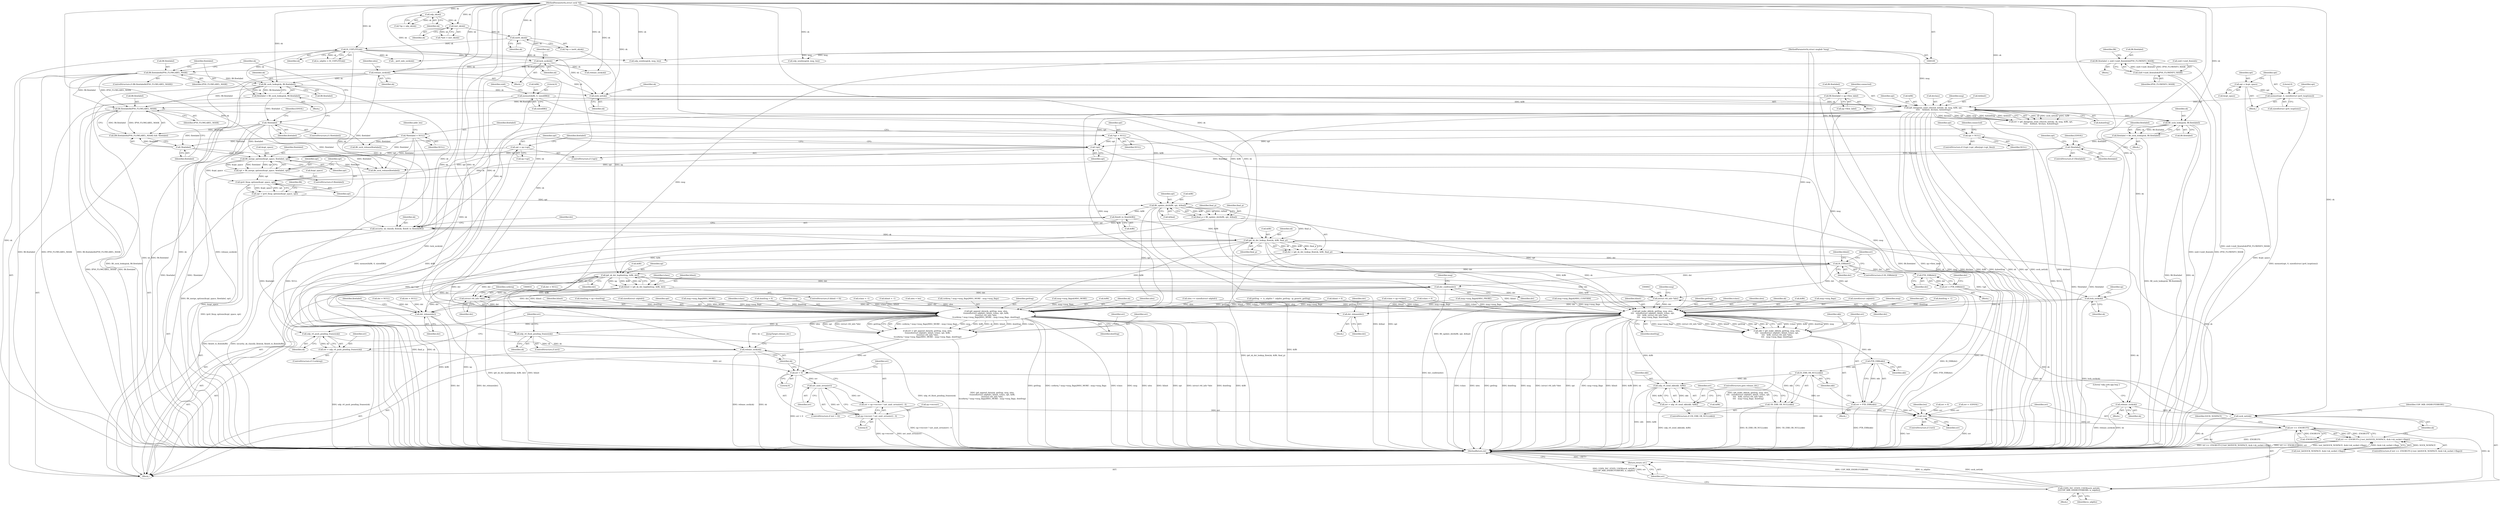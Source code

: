 digraph "0_linux_45f6fad84cc305103b28d73482b344d7f5b76f39_18@API" {
"1000725" [label="(Call,fl6_update_dst(&fl6, opt, &final))"];
"1000585" [label="(Call,ip6_datagram_send_ctl(sock_net(sk), sk, msg, &fl6, opt,\n\t\t\t\t\t    &hlimit, &tclass, &dontfrag))"];
"1000586" [label="(Call,sock_net(sk))"];
"1000188" [label="(Call,IS_UDPLITE(sk))"];
"1000128" [label="(Call,inet6_sk(sk))"];
"1000123" [label="(Call,inet_sk(sk))"];
"1000118" [label="(Call,udp_sk(sk))"];
"1000110" [label="(MethodParameterIn,struct sock *sk)"];
"1000445" [label="(Call,fl6_sock_lookup(sk, fl6.flowlabel))"];
"1000385" [label="(Call,release_sock(sk))"];
"1000360" [label="(Call,lock_sock(sk))"];
"1000437" [label="(Call,fl6.flowlabel&IPV6_FLOWLABEL_MASK)"];
"1000427" [label="(Call,fl6.flowlabel = sin6->sin6_flowinfo&IPV6_FLOWINFO_MASK)"];
"1000431" [label="(Call,sin6->sin6_flowinfo&IPV6_FLOWINFO_MASK)"];
"1000111" [label="(MethodParameterIn,struct msghdr *msg)"];
"1000391" [label="(Call,memset(&fl6, 0, sizeof(fl6)))"];
"1000571" [label="(Call,memset(opt, 0, sizeof(struct ipv6_txoptions)))"];
"1000567" [label="(Call,opt = &opt_space)"];
"1000663" [label="(Call,opt = ipv6_fixup_options(&opt_space, opt))"];
"1000665" [label="(Call,ipv6_fixup_options(&opt_space, opt))"];
"1000658" [label="(Call,fl6_merge_options(&opt_space, flowlabel, opt))"];
"1000626" [label="(Call,!flowlabel)"];
"1000618" [label="(Call,flowlabel = fl6_sock_lookup(sk, fl6.flowlabel))"];
"1000620" [label="(Call,fl6_sock_lookup(sk, fl6.flowlabel))"];
"1000610" [label="(Call,fl6.flowlabel&IPV6_FLOWLABEL_MASK)"];
"1000519" [label="(Call,fl6.flowlabel = np->flow_label)"];
"1000451" [label="(Call,!flowlabel)"];
"1000443" [label="(Call,flowlabel = fl6_sock_lookup(sk, fl6.flowlabel))"];
"1000615" [label="(Call,!flowlabel)"];
"1000138" [label="(Call,*flowlabel = NULL)"];
"1000649" [label="(Call,opt = np->opt)"];
"1000647" [label="(Call,!opt)"];
"1000640" [label="(Call,opt = NULL)"];
"1000134" [label="(Call,*opt = NULL)"];
"1000656" [label="(Call,opt = fl6_merge_options(&opt_space, flowlabel, opt))"];
"1000723" [label="(Call,final_p = fl6_update_dst(&fl6, opt, &final))"];
"1000778" [label="(Call,ip6_sk_dst_lookup_flow(sk, &fl6, final_p))"];
"1000776" [label="(Call,dst = ip6_sk_dst_lookup_flow(sk, &fl6, final_p))"];
"1000784" [label="(Call,IS_ERR(dst))"];
"1000789" [label="(Call,PTR_ERR(dst))"];
"1000787" [label="(Call,err = PTR_ERR(dst))"];
"1000991" [label="(Call,!err)"];
"1000997" [label="(Call,err == -ENOBUFS)"];
"1000996" [label="(Call,err == -ENOBUFS || test_bit(SOCK_NOSPACE, &sk->sk_socket->flags))"];
"1001015" [label="(Return,return err;)"];
"1000801" [label="(Call,ip6_sk_dst_hoplimit(np, &fl6, dst))"];
"1000799" [label="(Call,hlimit = ip6_sk_dst_hoplimit(np, &fl6, dst))"];
"1000830" [label="(Call,ip6_make_skb(sk, getfrag, msg, ulen,\n\t\t\t\t   sizeof(struct udphdr), hlimit, tclass, opt,\n\t\t\t\t   &fl6, (struct rt6_info *)dst,\n\t\t\t\t   msg->msg_flags, dontfrag))"];
"1000828" [label="(Call,skb = ip6_make_skb(sk, getfrag, msg, ulen,\n\t\t\t\t   sizeof(struct udphdr), hlimit, tclass, opt,\n\t\t\t\t   &fl6, (struct rt6_info *)dst,\n\t\t\t\t   msg->msg_flags, dontfrag))"];
"1000851" [label="(Call,PTR_ERR(skb))"];
"1000849" [label="(Call,err = PTR_ERR(skb))"];
"1000855" [label="(Call,IS_ERR_OR_NULL(skb))"];
"1000854" [label="(Call,!IS_ERR_OR_NULL(skb))"];
"1000859" [label="(Call,udp_v6_send_skb(skb, &fl6))"];
"1000857" [label="(Call,err = udp_v6_send_skb(skb, &fl6))"];
"1001011" [label="(Call,sock_net(sk))"];
"1001010" [label="(Call,UDP6_INC_STATS_USER(sock_net(sk),\n\t\t\t\tUDP_MIB_SNDBUFERRORS, is_udplite))"];
"1000903" [label="(Call,ip6_append_data(sk, getfrag, msg, ulen,\n\t\tsizeof(struct udphdr), hlimit, tclass, opt, &fl6,\n\t\t(struct rt6_info *)dst,\n\t\tcorkreq ? msg->msg_flags|MSG_MORE : msg->msg_flags, dontfrag))"];
"1000901" [label="(Call,err = ip6_append_data(sk, getfrag, msg, ulen,\n\t\tsizeof(struct udphdr), hlimit, tclass, opt, &fl6,\n\t\t(struct rt6_info *)dst,\n\t\tcorkreq ? msg->msg_flags|MSG_MORE : msg->msg_flags, dontfrag))"];
"1000955" [label="(Call,err > 0)"];
"1000964" [label="(Call,net_xmit_errno(err))"];
"1000958" [label="(Call,err = np->recverr ? net_xmit_errno(err) : 0)"];
"1000960" [label="(Call,np->recverr ? net_xmit_errno(err) : 0)"];
"1000931" [label="(Call,udp_v6_flush_pending_frames(sk))"];
"1000967" [label="(Call,release_sock(sk))"];
"1000939" [label="(Call,udp_v6_push_pending_frames(sk))"];
"1000937" [label="(Call,err = udp_v6_push_pending_frames(sk))"];
"1000842" [label="(Call,(struct rt6_info *)dst)"];
"1000980" [label="(Call,dst_release(dst))"];
"1000986" [label="(Call,dst_release(dst))"];
"1000915" [label="(Call,(struct rt6_info *)dst)"];
"1001018" [label="(Call,dst_confirm(dst))"];
"1000864" [label="(Call,lock_sock(sk))"];
"1000872" [label="(Call,release_sock(sk))"];
"1000773" [label="(Call,flowi6_to_flowi(&fl6))"];
"1000771" [label="(Call,security_sk_classify_flow(sk, flowi6_to_flowi(&fl6)))"];
"1000779" [label="(Identifier,sk)"];
"1000871" [label="(Block,)"];
"1000848" [label="(Identifier,dontfrag)"];
"1000568" [label="(Identifier,opt)"];
"1000175" [label="(Call,msg->msg_flags&MSG_MORE)"];
"1000126" [label="(Call,*np = inet6_sk(sk))"];
"1000780" [label="(Call,&fl6)"];
"1000992" [label="(Identifier,err)"];
"1000387" [label="(Call,ulen += sizeof(struct udphdr))"];
"1000649" [label="(Call,opt = np->opt)"];
"1000913" [label="(Call,&fl6)"];
"1000849" [label="(Call,err = PTR_ERR(skb))"];
"1000966" [label="(Literal,0)"];
"1000904" [label="(Identifier,sk)"];
"1001034" [label="(MethodReturn,int)"];
"1000641" [label="(Identifier,opt)"];
"1000732" [label="(Identifier,final_p)"];
"1000595" [label="(Call,&tclass)"];
"1000728" [label="(Identifier,opt)"];
"1000361" [label="(Identifier,sk)"];
"1000123" [label="(Call,inet_sk(sk))"];
"1000381" [label="(Call,dst = NULL)"];
"1001015" [label="(Return,return err;)"];
"1000782" [label="(Identifier,final_p)"];
"1000989" [label="(Identifier,flowlabel)"];
"1000801" [label="(Call,ip6_sk_dst_hoplimit(np, &fl6, dst))"];
"1001012" [label="(Identifier,sk)"];
"1000436" [label="(ControlStructure,if (fl6.flowlabel&IPV6_FLOWLABEL_MASK))"];
"1000907" [label="(Identifier,ulen)"];
"1000857" [label="(Call,err = udp_v6_send_skb(skb, &fl6))"];
"1000620" [label="(Call,fl6_sock_lookup(sk, fl6.flowlabel))"];
"1000828" [label="(Call,skb = ip6_make_skb(sk, getfrag, msg, ulen,\n\t\t\t\t   sizeof(struct udphdr), hlimit, tclass, opt,\n\t\t\t\t   &fl6, (struct rt6_info *)dst,\n\t\t\t\t   msg->msg_flags, dontfrag))"];
"1000386" [label="(Identifier,sk)"];
"1000873" [label="(Identifier,sk)"];
"1000851" [label="(Call,PTR_ERR(skb))"];
"1000110" [label="(MethodParameterIn,struct sock *sk)"];
"1000111" [label="(MethodParameterIn,struct msghdr *msg)"];
"1000651" [label="(Call,np->opt)"];
"1000832" [label="(Identifier,getfrag)"];
"1000858" [label="(Identifier,err)"];
"1000968" [label="(Identifier,sk)"];
"1000444" [label="(Identifier,flowlabel)"];
"1000910" [label="(Identifier,hlimit)"];
"1000861" [label="(Call,&fl6)"];
"1000443" [label="(Call,flowlabel = fl6_sock_lookup(sk, fl6.flowlabel))"];
"1000939" [label="(Call,udp_v6_push_pending_frames(sk))"];
"1000583" [label="(Call,err = ip6_datagram_send_ctl(sock_net(sk), sk, msg, &fl6, opt,\n\t\t\t\t\t    &hlimit, &tclass, &dontfrag))"];
"1000186" [label="(Call,is_udplite = IS_UDPLITE(sk))"];
"1000987" [label="(Identifier,dst)"];
"1000359" [label="(Block,)"];
"1000139" [label="(Identifier,flowlabel)"];
"1000838" [label="(Identifier,tclass)"];
"1000855" [label="(Call,IS_ERR_OR_NULL(skb))"];
"1000981" [label="(Identifier,dst)"];
"1000145" [label="(Identifier,addr_len)"];
"1000774" [label="(Call,&fl6)"];
"1000726" [label="(Call,&fl6)"];
"1000955" [label="(Call,err > 0)"];
"1000655" [label="(Identifier,flowlabel)"];
"1000128" [label="(Call,inet6_sk(sk))"];
"1000391" [label="(Call,memset(&fl6, 0, sizeof(fl6)))"];
"1000566" [label="(Block,)"];
"1000625" [label="(ControlStructure,if (!flowlabel))"];
"1000124" [label="(Identifier,sk)"];
"1000996" [label="(Call,err == -ENOBUFS || test_bit(SOCK_NOSPACE, &sk->sk_socket->flags))"];
"1000778" [label="(Call,ip6_sk_dst_lookup_flow(sk, &fl6, final_p))"];
"1000834" [label="(Identifier,ulen)"];
"1000891" [label="(Call,dontfrag = np->dontfrag)"];
"1000360" [label="(Call,lock_sock(sk))"];
"1000902" [label="(Identifier,err)"];
"1000442" [label="(Block,)"];
"1001009" [label="(Block,)"];
"1000392" [label="(Call,&fl6)"];
"1000723" [label="(Call,final_p = fl6_update_dst(&fl6, opt, &final))"];
"1000908" [label="(Call,sizeof(struct udphdr))"];
"1000571" [label="(Call,memset(opt, 0, sizeof(struct ipv6_txoptions)))"];
"1001001" [label="(Call,test_bit(SOCK_NOSPACE, &sk->sk_socket->flags))"];
"1000956" [label="(Identifier,err)"];
"1000388" [label="(Identifier,ulen)"];
"1000785" [label="(Identifier,dst)"];
"1000995" [label="(ControlStructure,if (err == -ENOBUFS || test_bit(SOCK_NOSPACE, &sk->sk_socket->flags)))"];
"1000912" [label="(Identifier,opt)"];
"1000959" [label="(Identifier,err)"];
"1001025" [label="(Identifier,msg)"];
"1000427" [label="(Call,fl6.flowlabel = sin6->sin6_flowinfo&IPV6_FLOWINFO_MASK)"];
"1000614" [label="(Identifier,IPV6_FLOWLABEL_MASK)"];
"1000666" [label="(Call,&opt_space)"];
"1000965" [label="(Identifier,err)"];
"1000657" [label="(Identifier,opt)"];
"1000616" [label="(Identifier,flowlabel)"];
"1000937" [label="(Call,err = udp_v6_push_pending_frames(sk))"];
"1000585" [label="(Call,ip6_datagram_send_ctl(sock_net(sk), sk, msg, &fl6, opt,\n\t\t\t\t\t    &hlimit, &tclass, &dontfrag))"];
"1000771" [label="(Call,security_sk_classify_flow(sk, flowi6_to_flowi(&fl6)))"];
"1000980" [label="(Call,dst_release(dst))"];
"1000118" [label="(Call,udp_sk(sk))"];
"1000901" [label="(Call,err = ip6_append_data(sk, getfrag, msg, ulen,\n\t\tsizeof(struct udphdr), hlimit, tclass, opt, &fl6,\n\t\t(struct rt6_info *)dst,\n\t\tcorkreq ? msg->msg_flags|MSG_MORE : msg->msg_flags, dontfrag))"];
"1000664" [label="(Identifier,opt)"];
"1000932" [label="(Identifier,sk)"];
"1000452" [label="(Identifier,flowlabel)"];
"1000983" [label="(Identifier,dst)"];
"1000920" [label="(Call,msg->msg_flags|MSG_MORE)"];
"1000988" [label="(Call,fl6_sock_release(flowlabel))"];
"1000519" [label="(Call,fl6.flowlabel = np->flow_label)"];
"1000597" [label="(Call,&dontfrag)"];
"1000446" [label="(Identifier,sk)"];
"1000140" [label="(Identifier,NULL)"];
"1000520" [label="(Call,fl6.flowlabel)"];
"1000783" [label="(ControlStructure,if (IS_ERR(dst)))"];
"1000903" [label="(Call,ip6_append_data(sk, getfrag, msg, ulen,\n\t\tsizeof(struct udphdr), hlimit, tclass, opt, &fl6,\n\t\t(struct rt6_info *)dst,\n\t\tcorkreq ? msg->msg_flags|MSG_MORE : msg->msg_flags, dontfrag))"];
"1000650" [label="(Identifier,opt)"];
"1000116" [label="(Call,*up = udp_sk(sk))"];
"1000958" [label="(Call,err = np->recverr ? net_xmit_errno(err) : 0)"];
"1000646" [label="(ControlStructure,if (!opt))"];
"1000729" [label="(Call,&final)"];
"1001002" [label="(Identifier,SOCK_NOSPACE)"];
"1000665" [label="(Call,ipv6_fixup_options(&opt_space, opt))"];
"1000587" [label="(Identifier,sk)"];
"1000853" [label="(ControlStructure,if (!IS_ERR_OR_NULL(skb)))"];
"1000784" [label="(Call,IS_ERR(dst))"];
"1000860" [label="(Identifier,skb)"];
"1000844" [label="(Identifier,dst)"];
"1000455" [label="(Identifier,EINVAL)"];
"1000588" [label="(Identifier,sk)"];
"1000460" [label="(Identifier,sk)"];
"1000831" [label="(Identifier,sk)"];
"1000919" [label="(Identifier,corkreq)"];
"1000451" [label="(Call,!flowlabel)"];
"1000622" [label="(Call,fl6.flowlabel)"];
"1000773" [label="(Call,flowi6_to_flowi(&fl6))"];
"1000654" [label="(ControlStructure,if (flowlabel))"];
"1000573" [label="(Literal,0)"];
"1000777" [label="(Identifier,dst)"];
"1000796" [label="(Call,hlimit < 0)"];
"1000589" [label="(Identifier,msg)"];
"1000875" [label="(Literal,\"udp cork app bug 2\n\")"];
"1000808" [label="(Identifier,tclass)"];
"1001016" [label="(Identifier,err)"];
"1000854" [label="(Call,!IS_ERR_OR_NULL(skb))"];
"1000445" [label="(Call,fl6_sock_lookup(sk, fl6.flowlabel))"];
"1000829" [label="(Identifier,skb)"];
"1000394" [label="(Literal,0)"];
"1000791" [label="(Call,dst = NULL)"];
"1000840" [label="(Call,&fl6)"];
"1000617" [label="(Block,)"];
"1000990" [label="(ControlStructure,if (!err))"];
"1000805" [label="(Identifier,dst)"];
"1000658" [label="(Call,fl6_merge_options(&opt_space, flowlabel, opt))"];
"1000846" [label="(Identifier,msg)"];
"1000431" [label="(Call,sin6->sin6_flowinfo&IPV6_FLOWINFO_MASK)"];
"1000604" [label="(Call,fl6_sock_release(flowlabel))"];
"1000435" [label="(Identifier,IPV6_FLOWINFO_MASK)"];
"1000630" [label="(Identifier,EINVAL)"];
"1000790" [label="(Identifier,dst)"];
"1000803" [label="(Call,&fl6)"];
"1000911" [label="(Identifier,tclass)"];
"1000967" [label="(Call,release_sock(sk))"];
"1000610" [label="(Call,fl6.flowlabel&IPV6_FLOWLABEL_MASK)"];
"1000999" [label="(Call,-ENOBUFS)"];
"1000991" [label="(Call,!err)"];
"1000810" [label="(Call,tclass = np->tclass)"];
"1000426" [label="(Block,)"];
"1000668" [label="(Identifier,opt)"];
"1000593" [label="(Call,&hlimit)"];
"1000938" [label="(Identifier,err)"];
"1000441" [label="(Identifier,IPV6_FLOWLABEL_MASK)"];
"1000574" [label="(Call,sizeof(struct ipv6_txoptions))"];
"1000931" [label="(Call,udp_v6_flush_pending_frames(sk))"];
"1000830" [label="(Call,ip6_make_skb(sk, getfrag, msg, ulen,\n\t\t\t\t   sizeof(struct udphdr), hlimit, tclass, opt,\n\t\t\t\t   &fl6, (struct rt6_info *)dst,\n\t\t\t\t   msg->msg_flags, dontfrag))"];
"1000640" [label="(Call,opt = NULL)"];
"1000869" [label="(Identifier,up)"];
"1000994" [label="(Identifier,len)"];
"1000795" [label="(ControlStructure,if (hlimit < 0))"];
"1001010" [label="(Call,UDP6_INC_STATS_USER(sock_net(sk),\n\t\t\t\tUDP_MIB_SNDBUFERRORS, is_udplite))"];
"1000915" [label="(Call,(struct rt6_info *)dst)"];
"1000609" [label="(Call,(fl6.flowlabel&IPV6_FLOWLABEL_MASK) && !flowlabel)"];
"1000802" [label="(Identifier,np)"];
"1000318" [label="(Call,__ipv6_only_sock(sk))"];
"1000138" [label="(Call,*flowlabel = NULL)"];
"1000845" [label="(Call,msg->msg_flags)"];
"1000619" [label="(Identifier,flowlabel)"];
"1000888" [label="(Call,dontfrag < 0)"];
"1000906" [label="(Identifier,msg)"];
"1000799" [label="(Call,hlimit = ip6_sk_dst_hoplimit(np, &fl6, dst))"];
"1000428" [label="(Call,fl6.flowlabel)"];
"1000725" [label="(Call,fl6_update_dst(&fl6, opt, &final))"];
"1000997" [label="(Call,err == -ENOBUFS)"];
"1000788" [label="(Identifier,err)"];
"1000135" [label="(Identifier,opt)"];
"1000800" [label="(Identifier,hlimit)"];
"1000964" [label="(Call,net_xmit_errno(err))"];
"1000842" [label="(Call,(struct rt6_info *)dst)"];
"1000929" [label="(ControlStructure,if (err))"];
"1000572" [label="(Identifier,opt)"];
"1000930" [label="(Identifier,err)"];
"1000659" [label="(Call,&opt_space)"];
"1000631" [label="(ControlStructure,if (!(opt->opt_nflen|opt->opt_flen)))"];
"1000611" [label="(Call,fl6.flowlabel)"];
"1000523" [label="(Call,np->flow_label)"];
"1000450" [label="(ControlStructure,if (!flowlabel))"];
"1000159" [label="(Call,tclass = -1)"];
"1000850" [label="(Identifier,err)"];
"1000792" [label="(Identifier,dst)"];
"1001023" [label="(Call,msg->msg_flags&MSG_PROBE)"];
"1000376" [label="(Call,release_sock(sk))"];
"1000627" [label="(Identifier,flowlabel)"];
"1000644" [label="(Identifier,connected)"];
"1000859" [label="(Call,udp_v6_send_skb(skb, &fl6))"];
"1000928" [label="(Identifier,dontfrag)"];
"1000969" [label="(JumpTarget,release_dst:)"];
"1000816" [label="(Call,msg->msg_flags&MSG_CONFIRM)"];
"1000439" [label="(Identifier,fl6)"];
"1000787" [label="(Call,err = PTR_ERR(dst))"];
"1000586" [label="(Call,sock_net(sk))"];
"1000154" [label="(Call,hlimit = -1)"];
"1000349" [label="(Call,getfrag  =  is_udplite ?  udplite_getfrag : ip_generic_getfrag)"];
"1000592" [label="(Identifier,opt)"];
"1000789" [label="(Call,PTR_ERR(dst))"];
"1000864" [label="(Call,lock_sock(sk))"];
"1000113" [label="(Block,)"];
"1000661" [label="(Identifier,flowlabel)"];
"1000662" [label="(Identifier,opt)"];
"1000642" [label="(Identifier,NULL)"];
"1000835" [label="(Call,sizeof(struct udphdr))"];
"1000776" [label="(Call,dst = ip6_sk_dst_lookup_flow(sk, &fl6, final_p))"];
"1000954" [label="(ControlStructure,if (err > 0))"];
"1000833" [label="(Identifier,msg)"];
"1000324" [label="(Call,udp_sendmsg(sk, msg, len))"];
"1000527" [label="(Identifier,connected)"];
"1001018" [label="(Call,dst_confirm(dst))"];
"1000398" [label="(Identifier,sin6)"];
"1000998" [label="(Identifier,err)"];
"1000865" [label="(Identifier,sk)"];
"1001030" [label="(Call,err = 0)"];
"1000786" [label="(Block,)"];
"1000621" [label="(Identifier,sk)"];
"1000569" [label="(Call,&opt_space)"];
"1000797" [label="(Identifier,hlimit)"];
"1000150" [label="(Call,ulen = len)"];
"1000578" [label="(Identifier,opt)"];
"1000663" [label="(Call,opt = ipv6_fixup_options(&opt_space, opt))"];
"1000437" [label="(Call,fl6.flowlabel&IPV6_FLOWLABEL_MASK)"];
"1000590" [label="(Call,&fl6)"];
"1000807" [label="(Call,tclass < 0)"];
"1000447" [label="(Call,fl6.flowlabel)"];
"1000934" [label="(ControlStructure,if (!corkreq))"];
"1000839" [label="(Identifier,opt)"];
"1000917" [label="(Identifier,dst)"];
"1001019" [label="(Identifier,dst)"];
"1000615" [label="(Call,!flowlabel)"];
"1001014" [label="(Identifier,is_udplite)"];
"1000656" [label="(Call,opt = fl6_merge_options(&opt_space, flowlabel, opt))"];
"1000188" [label="(Call,IS_UDPLITE(sk))"];
"1000957" [label="(Literal,0)"];
"1000567" [label="(Call,opt = &opt_space)"];
"1000438" [label="(Call,fl6.flowlabel)"];
"1000134" [label="(Call,*opt = NULL)"];
"1000635" [label="(Identifier,opt)"];
"1000432" [label="(Call,sin6->sin6_flowinfo)"];
"1000496" [label="(Block,)"];
"1000121" [label="(Call,*inet = inet_sk(sk))"];
"1000189" [label="(Identifier,sk)"];
"1000986" [label="(Call,dst_release(dst))"];
"1000852" [label="(Identifier,skb)"];
"1000979" [label="(Block,)"];
"1000982" [label="(Call,dst = NULL)"];
"1000647" [label="(Call,!opt)"];
"1000385" [label="(Call,release_sock(sk))"];
"1000335" [label="(Call,udp_sendmsg(sk, msg, len))"];
"1001011" [label="(Call,sock_net(sk))"];
"1000960" [label="(Call,np->recverr ? net_xmit_errno(err) : 0)"];
"1000872" [label="(Call,release_sock(sk))"];
"1000136" [label="(Identifier,NULL)"];
"1000918" [label="(Call,corkreq ? msg->msg_flags|MSG_MORE : msg->msg_flags)"];
"1000164" [label="(Call,dontfrag = -1)"];
"1000961" [label="(Call,np->recverr)"];
"1000129" [label="(Identifier,sk)"];
"1000648" [label="(Identifier,opt)"];
"1000837" [label="(Identifier,hlimit)"];
"1000826" [label="(Block,)"];
"1000119" [label="(Identifier,sk)"];
"1000671" [label="(Identifier,fl6)"];
"1000856" [label="(Identifier,skb)"];
"1000618" [label="(Call,flowlabel = fl6_sock_lookup(sk, fl6.flowlabel))"];
"1000940" [label="(Identifier,sk)"];
"1000772" [label="(Identifier,sk)"];
"1000626" [label="(Call,!flowlabel)"];
"1000876" [label="(Call,err = -EINVAL)"];
"1000724" [label="(Identifier,final_p)"];
"1000863" [label="(ControlStructure,goto release_dst;)"];
"1000365" [label="(Identifier,up)"];
"1001013" [label="(Identifier,UDP_MIB_SNDBUFERRORS)"];
"1000395" [label="(Call,sizeof(fl6))"];
"1000905" [label="(Identifier,getfrag)"];
"1000725" -> "1000723"  [label="AST: "];
"1000725" -> "1000729"  [label="CFG: "];
"1000726" -> "1000725"  [label="AST: "];
"1000728" -> "1000725"  [label="AST: "];
"1000729" -> "1000725"  [label="AST: "];
"1000723" -> "1000725"  [label="CFG: "];
"1000725" -> "1001034"  [label="DDG: &final"];
"1000725" -> "1001034"  [label="DDG: opt"];
"1000725" -> "1000723"  [label="DDG: &fl6"];
"1000725" -> "1000723"  [label="DDG: opt"];
"1000725" -> "1000723"  [label="DDG: &final"];
"1000585" -> "1000725"  [label="DDG: &fl6"];
"1000391" -> "1000725"  [label="DDG: &fl6"];
"1000663" -> "1000725"  [label="DDG: opt"];
"1000725" -> "1000773"  [label="DDG: &fl6"];
"1000725" -> "1000830"  [label="DDG: opt"];
"1000725" -> "1000903"  [label="DDG: opt"];
"1000585" -> "1000583"  [label="AST: "];
"1000585" -> "1000597"  [label="CFG: "];
"1000586" -> "1000585"  [label="AST: "];
"1000588" -> "1000585"  [label="AST: "];
"1000589" -> "1000585"  [label="AST: "];
"1000590" -> "1000585"  [label="AST: "];
"1000592" -> "1000585"  [label="AST: "];
"1000593" -> "1000585"  [label="AST: "];
"1000595" -> "1000585"  [label="AST: "];
"1000597" -> "1000585"  [label="AST: "];
"1000583" -> "1000585"  [label="CFG: "];
"1000585" -> "1001034"  [label="DDG: msg"];
"1000585" -> "1001034"  [label="DDG: &tclass"];
"1000585" -> "1001034"  [label="DDG: &fl6"];
"1000585" -> "1001034"  [label="DDG: &dontfrag"];
"1000585" -> "1001034"  [label="DDG: sk"];
"1000585" -> "1001034"  [label="DDG: opt"];
"1000585" -> "1001034"  [label="DDG: sock_net(sk)"];
"1000585" -> "1001034"  [label="DDG: &hlimit"];
"1000585" -> "1000583"  [label="DDG: sk"];
"1000585" -> "1000583"  [label="DDG: sock_net(sk)"];
"1000585" -> "1000583"  [label="DDG: &fl6"];
"1000585" -> "1000583"  [label="DDG: &tclass"];
"1000585" -> "1000583"  [label="DDG: opt"];
"1000585" -> "1000583"  [label="DDG: msg"];
"1000585" -> "1000583"  [label="DDG: &dontfrag"];
"1000585" -> "1000583"  [label="DDG: &hlimit"];
"1000586" -> "1000585"  [label="DDG: sk"];
"1000110" -> "1000585"  [label="DDG: sk"];
"1000111" -> "1000585"  [label="DDG: msg"];
"1000391" -> "1000585"  [label="DDG: &fl6"];
"1000571" -> "1000585"  [label="DDG: opt"];
"1000585" -> "1000620"  [label="DDG: sk"];
"1000585" -> "1000647"  [label="DDG: opt"];
"1000585" -> "1000771"  [label="DDG: sk"];
"1000585" -> "1000830"  [label="DDG: msg"];
"1000585" -> "1000903"  [label="DDG: msg"];
"1000586" -> "1000587"  [label="CFG: "];
"1000587" -> "1000586"  [label="AST: "];
"1000588" -> "1000586"  [label="CFG: "];
"1000188" -> "1000586"  [label="DDG: sk"];
"1000445" -> "1000586"  [label="DDG: sk"];
"1000385" -> "1000586"  [label="DDG: sk"];
"1000110" -> "1000586"  [label="DDG: sk"];
"1000188" -> "1000186"  [label="AST: "];
"1000188" -> "1000189"  [label="CFG: "];
"1000189" -> "1000188"  [label="AST: "];
"1000186" -> "1000188"  [label="CFG: "];
"1000188" -> "1001034"  [label="DDG: sk"];
"1000188" -> "1000186"  [label="DDG: sk"];
"1000128" -> "1000188"  [label="DDG: sk"];
"1000110" -> "1000188"  [label="DDG: sk"];
"1000188" -> "1000318"  [label="DDG: sk"];
"1000188" -> "1000335"  [label="DDG: sk"];
"1000188" -> "1000360"  [label="DDG: sk"];
"1000188" -> "1000445"  [label="DDG: sk"];
"1000188" -> "1000771"  [label="DDG: sk"];
"1000128" -> "1000126"  [label="AST: "];
"1000128" -> "1000129"  [label="CFG: "];
"1000129" -> "1000128"  [label="AST: "];
"1000126" -> "1000128"  [label="CFG: "];
"1000128" -> "1000126"  [label="DDG: sk"];
"1000123" -> "1000128"  [label="DDG: sk"];
"1000110" -> "1000128"  [label="DDG: sk"];
"1000123" -> "1000121"  [label="AST: "];
"1000123" -> "1000124"  [label="CFG: "];
"1000124" -> "1000123"  [label="AST: "];
"1000121" -> "1000123"  [label="CFG: "];
"1000123" -> "1000121"  [label="DDG: sk"];
"1000118" -> "1000123"  [label="DDG: sk"];
"1000110" -> "1000123"  [label="DDG: sk"];
"1000118" -> "1000116"  [label="AST: "];
"1000118" -> "1000119"  [label="CFG: "];
"1000119" -> "1000118"  [label="AST: "];
"1000116" -> "1000118"  [label="CFG: "];
"1000118" -> "1000116"  [label="DDG: sk"];
"1000110" -> "1000118"  [label="DDG: sk"];
"1000110" -> "1000109"  [label="AST: "];
"1000110" -> "1001034"  [label="DDG: sk"];
"1000110" -> "1000318"  [label="DDG: sk"];
"1000110" -> "1000324"  [label="DDG: sk"];
"1000110" -> "1000335"  [label="DDG: sk"];
"1000110" -> "1000360"  [label="DDG: sk"];
"1000110" -> "1000376"  [label="DDG: sk"];
"1000110" -> "1000385"  [label="DDG: sk"];
"1000110" -> "1000445"  [label="DDG: sk"];
"1000110" -> "1000620"  [label="DDG: sk"];
"1000110" -> "1000771"  [label="DDG: sk"];
"1000110" -> "1000778"  [label="DDG: sk"];
"1000110" -> "1000830"  [label="DDG: sk"];
"1000110" -> "1000864"  [label="DDG: sk"];
"1000110" -> "1000872"  [label="DDG: sk"];
"1000110" -> "1000903"  [label="DDG: sk"];
"1000110" -> "1000931"  [label="DDG: sk"];
"1000110" -> "1000939"  [label="DDG: sk"];
"1000110" -> "1000967"  [label="DDG: sk"];
"1000110" -> "1001011"  [label="DDG: sk"];
"1000445" -> "1000443"  [label="AST: "];
"1000445" -> "1000447"  [label="CFG: "];
"1000446" -> "1000445"  [label="AST: "];
"1000447" -> "1000445"  [label="AST: "];
"1000443" -> "1000445"  [label="CFG: "];
"1000445" -> "1001034"  [label="DDG: sk"];
"1000445" -> "1001034"  [label="DDG: fl6.flowlabel"];
"1000445" -> "1000443"  [label="DDG: sk"];
"1000445" -> "1000443"  [label="DDG: fl6.flowlabel"];
"1000385" -> "1000445"  [label="DDG: sk"];
"1000437" -> "1000445"  [label="DDG: fl6.flowlabel"];
"1000445" -> "1000610"  [label="DDG: fl6.flowlabel"];
"1000445" -> "1000771"  [label="DDG: sk"];
"1000385" -> "1000359"  [label="AST: "];
"1000385" -> "1000386"  [label="CFG: "];
"1000386" -> "1000385"  [label="AST: "];
"1000388" -> "1000385"  [label="CFG: "];
"1000385" -> "1001034"  [label="DDG: sk"];
"1000385" -> "1001034"  [label="DDG: release_sock(sk)"];
"1000360" -> "1000385"  [label="DDG: sk"];
"1000385" -> "1000771"  [label="DDG: sk"];
"1000360" -> "1000359"  [label="AST: "];
"1000360" -> "1000361"  [label="CFG: "];
"1000361" -> "1000360"  [label="AST: "];
"1000365" -> "1000360"  [label="CFG: "];
"1000360" -> "1001034"  [label="DDG: lock_sock(sk)"];
"1000360" -> "1000376"  [label="DDG: sk"];
"1000360" -> "1000903"  [label="DDG: sk"];
"1000437" -> "1000436"  [label="AST: "];
"1000437" -> "1000441"  [label="CFG: "];
"1000438" -> "1000437"  [label="AST: "];
"1000441" -> "1000437"  [label="AST: "];
"1000444" -> "1000437"  [label="CFG: "];
"1000460" -> "1000437"  [label="CFG: "];
"1000437" -> "1001034"  [label="DDG: fl6.flowlabel&IPV6_FLOWLABEL_MASK"];
"1000437" -> "1001034"  [label="DDG: fl6.flowlabel"];
"1000437" -> "1001034"  [label="DDG: IPV6_FLOWLABEL_MASK"];
"1000427" -> "1000437"  [label="DDG: fl6.flowlabel"];
"1000437" -> "1000610"  [label="DDG: fl6.flowlabel"];
"1000437" -> "1000610"  [label="DDG: IPV6_FLOWLABEL_MASK"];
"1000427" -> "1000426"  [label="AST: "];
"1000427" -> "1000431"  [label="CFG: "];
"1000428" -> "1000427"  [label="AST: "];
"1000431" -> "1000427"  [label="AST: "];
"1000439" -> "1000427"  [label="CFG: "];
"1000427" -> "1001034"  [label="DDG: sin6->sin6_flowinfo&IPV6_FLOWINFO_MASK"];
"1000431" -> "1000427"  [label="DDG: sin6->sin6_flowinfo"];
"1000431" -> "1000427"  [label="DDG: IPV6_FLOWINFO_MASK"];
"1000431" -> "1000435"  [label="CFG: "];
"1000432" -> "1000431"  [label="AST: "];
"1000435" -> "1000431"  [label="AST: "];
"1000431" -> "1001034"  [label="DDG: sin6->sin6_flowinfo"];
"1000431" -> "1001034"  [label="DDG: IPV6_FLOWINFO_MASK"];
"1000111" -> "1000109"  [label="AST: "];
"1000111" -> "1001034"  [label="DDG: msg"];
"1000111" -> "1000324"  [label="DDG: msg"];
"1000111" -> "1000335"  [label="DDG: msg"];
"1000111" -> "1000830"  [label="DDG: msg"];
"1000111" -> "1000903"  [label="DDG: msg"];
"1000391" -> "1000113"  [label="AST: "];
"1000391" -> "1000395"  [label="CFG: "];
"1000392" -> "1000391"  [label="AST: "];
"1000394" -> "1000391"  [label="AST: "];
"1000395" -> "1000391"  [label="AST: "];
"1000398" -> "1000391"  [label="CFG: "];
"1000391" -> "1001034"  [label="DDG: &fl6"];
"1000391" -> "1001034"  [label="DDG: memset(&fl6, 0, sizeof(fl6))"];
"1000571" -> "1000566"  [label="AST: "];
"1000571" -> "1000574"  [label="CFG: "];
"1000572" -> "1000571"  [label="AST: "];
"1000573" -> "1000571"  [label="AST: "];
"1000574" -> "1000571"  [label="AST: "];
"1000578" -> "1000571"  [label="CFG: "];
"1000571" -> "1001034"  [label="DDG: memset(opt, 0, sizeof(struct ipv6_txoptions))"];
"1000567" -> "1000571"  [label="DDG: opt"];
"1000567" -> "1000566"  [label="AST: "];
"1000567" -> "1000569"  [label="CFG: "];
"1000568" -> "1000567"  [label="AST: "];
"1000569" -> "1000567"  [label="AST: "];
"1000572" -> "1000567"  [label="CFG: "];
"1000567" -> "1001034"  [label="DDG: &opt_space"];
"1000663" -> "1000113"  [label="AST: "];
"1000663" -> "1000665"  [label="CFG: "];
"1000664" -> "1000663"  [label="AST: "];
"1000665" -> "1000663"  [label="AST: "];
"1000671" -> "1000663"  [label="CFG: "];
"1000663" -> "1001034"  [label="DDG: ipv6_fixup_options(&opt_space, opt)"];
"1000665" -> "1000663"  [label="DDG: &opt_space"];
"1000665" -> "1000663"  [label="DDG: opt"];
"1000665" -> "1000668"  [label="CFG: "];
"1000666" -> "1000665"  [label="AST: "];
"1000668" -> "1000665"  [label="AST: "];
"1000665" -> "1001034"  [label="DDG: &opt_space"];
"1000658" -> "1000665"  [label="DDG: &opt_space"];
"1000649" -> "1000665"  [label="DDG: opt"];
"1000647" -> "1000665"  [label="DDG: opt"];
"1000656" -> "1000665"  [label="DDG: opt"];
"1000658" -> "1000656"  [label="AST: "];
"1000658" -> "1000662"  [label="CFG: "];
"1000659" -> "1000658"  [label="AST: "];
"1000661" -> "1000658"  [label="AST: "];
"1000662" -> "1000658"  [label="AST: "];
"1000656" -> "1000658"  [label="CFG: "];
"1000658" -> "1000656"  [label="DDG: &opt_space"];
"1000658" -> "1000656"  [label="DDG: flowlabel"];
"1000658" -> "1000656"  [label="DDG: opt"];
"1000626" -> "1000658"  [label="DDG: flowlabel"];
"1000451" -> "1000658"  [label="DDG: flowlabel"];
"1000615" -> "1000658"  [label="DDG: flowlabel"];
"1000138" -> "1000658"  [label="DDG: flowlabel"];
"1000649" -> "1000658"  [label="DDG: opt"];
"1000647" -> "1000658"  [label="DDG: opt"];
"1000658" -> "1000988"  [label="DDG: flowlabel"];
"1000626" -> "1000625"  [label="AST: "];
"1000626" -> "1000627"  [label="CFG: "];
"1000627" -> "1000626"  [label="AST: "];
"1000630" -> "1000626"  [label="CFG: "];
"1000635" -> "1000626"  [label="CFG: "];
"1000626" -> "1001034"  [label="DDG: !flowlabel"];
"1000626" -> "1001034"  [label="DDG: flowlabel"];
"1000618" -> "1000626"  [label="DDG: flowlabel"];
"1000626" -> "1000988"  [label="DDG: flowlabel"];
"1000618" -> "1000617"  [label="AST: "];
"1000618" -> "1000620"  [label="CFG: "];
"1000619" -> "1000618"  [label="AST: "];
"1000620" -> "1000618"  [label="AST: "];
"1000627" -> "1000618"  [label="CFG: "];
"1000618" -> "1001034"  [label="DDG: fl6_sock_lookup(sk, fl6.flowlabel)"];
"1000620" -> "1000618"  [label="DDG: sk"];
"1000620" -> "1000618"  [label="DDG: fl6.flowlabel"];
"1000620" -> "1000622"  [label="CFG: "];
"1000621" -> "1000620"  [label="AST: "];
"1000622" -> "1000620"  [label="AST: "];
"1000620" -> "1001034"  [label="DDG: fl6.flowlabel"];
"1000620" -> "1001034"  [label="DDG: sk"];
"1000610" -> "1000620"  [label="DDG: fl6.flowlabel"];
"1000620" -> "1000771"  [label="DDG: sk"];
"1000610" -> "1000609"  [label="AST: "];
"1000610" -> "1000614"  [label="CFG: "];
"1000611" -> "1000610"  [label="AST: "];
"1000614" -> "1000610"  [label="AST: "];
"1000616" -> "1000610"  [label="CFG: "];
"1000609" -> "1000610"  [label="CFG: "];
"1000610" -> "1001034"  [label="DDG: IPV6_FLOWLABEL_MASK"];
"1000610" -> "1001034"  [label="DDG: fl6.flowlabel"];
"1000610" -> "1000609"  [label="DDG: fl6.flowlabel"];
"1000610" -> "1000609"  [label="DDG: IPV6_FLOWLABEL_MASK"];
"1000519" -> "1000610"  [label="DDG: fl6.flowlabel"];
"1000519" -> "1000496"  [label="AST: "];
"1000519" -> "1000523"  [label="CFG: "];
"1000520" -> "1000519"  [label="AST: "];
"1000523" -> "1000519"  [label="AST: "];
"1000527" -> "1000519"  [label="CFG: "];
"1000519" -> "1001034"  [label="DDG: fl6.flowlabel"];
"1000519" -> "1001034"  [label="DDG: np->flow_label"];
"1000451" -> "1000450"  [label="AST: "];
"1000451" -> "1000452"  [label="CFG: "];
"1000452" -> "1000451"  [label="AST: "];
"1000455" -> "1000451"  [label="CFG: "];
"1000460" -> "1000451"  [label="CFG: "];
"1000451" -> "1001034"  [label="DDG: flowlabel"];
"1000451" -> "1001034"  [label="DDG: !flowlabel"];
"1000443" -> "1000451"  [label="DDG: flowlabel"];
"1000451" -> "1000604"  [label="DDG: flowlabel"];
"1000451" -> "1000609"  [label="DDG: !flowlabel"];
"1000451" -> "1000615"  [label="DDG: flowlabel"];
"1000451" -> "1000988"  [label="DDG: flowlabel"];
"1000443" -> "1000442"  [label="AST: "];
"1000444" -> "1000443"  [label="AST: "];
"1000452" -> "1000443"  [label="CFG: "];
"1000443" -> "1001034"  [label="DDG: fl6_sock_lookup(sk, fl6.flowlabel)"];
"1000615" -> "1000609"  [label="AST: "];
"1000615" -> "1000616"  [label="CFG: "];
"1000616" -> "1000615"  [label="AST: "];
"1000609" -> "1000615"  [label="CFG: "];
"1000615" -> "1000609"  [label="DDG: flowlabel"];
"1000138" -> "1000615"  [label="DDG: flowlabel"];
"1000615" -> "1000988"  [label="DDG: flowlabel"];
"1000138" -> "1000113"  [label="AST: "];
"1000138" -> "1000140"  [label="CFG: "];
"1000139" -> "1000138"  [label="AST: "];
"1000140" -> "1000138"  [label="AST: "];
"1000145" -> "1000138"  [label="CFG: "];
"1000138" -> "1001034"  [label="DDG: flowlabel"];
"1000138" -> "1001034"  [label="DDG: NULL"];
"1000138" -> "1000604"  [label="DDG: flowlabel"];
"1000138" -> "1000988"  [label="DDG: flowlabel"];
"1000649" -> "1000646"  [label="AST: "];
"1000649" -> "1000651"  [label="CFG: "];
"1000650" -> "1000649"  [label="AST: "];
"1000651" -> "1000649"  [label="AST: "];
"1000655" -> "1000649"  [label="CFG: "];
"1000649" -> "1001034"  [label="DDG: np->opt"];
"1000647" -> "1000646"  [label="AST: "];
"1000647" -> "1000648"  [label="CFG: "];
"1000648" -> "1000647"  [label="AST: "];
"1000650" -> "1000647"  [label="CFG: "];
"1000655" -> "1000647"  [label="CFG: "];
"1000647" -> "1001034"  [label="DDG: !opt"];
"1000640" -> "1000647"  [label="DDG: opt"];
"1000134" -> "1000647"  [label="DDG: opt"];
"1000640" -> "1000631"  [label="AST: "];
"1000640" -> "1000642"  [label="CFG: "];
"1000641" -> "1000640"  [label="AST: "];
"1000642" -> "1000640"  [label="AST: "];
"1000644" -> "1000640"  [label="CFG: "];
"1000640" -> "1001034"  [label="DDG: NULL"];
"1000134" -> "1000113"  [label="AST: "];
"1000134" -> "1000136"  [label="CFG: "];
"1000135" -> "1000134"  [label="AST: "];
"1000136" -> "1000134"  [label="AST: "];
"1000139" -> "1000134"  [label="CFG: "];
"1000134" -> "1001034"  [label="DDG: opt"];
"1000134" -> "1000903"  [label="DDG: opt"];
"1000656" -> "1000654"  [label="AST: "];
"1000657" -> "1000656"  [label="AST: "];
"1000664" -> "1000656"  [label="CFG: "];
"1000656" -> "1001034"  [label="DDG: fl6_merge_options(&opt_space, flowlabel, opt)"];
"1000723" -> "1000113"  [label="AST: "];
"1000724" -> "1000723"  [label="AST: "];
"1000732" -> "1000723"  [label="CFG: "];
"1000723" -> "1001034"  [label="DDG: fl6_update_dst(&fl6, opt, &final)"];
"1000723" -> "1000778"  [label="DDG: final_p"];
"1000778" -> "1000776"  [label="AST: "];
"1000778" -> "1000782"  [label="CFG: "];
"1000779" -> "1000778"  [label="AST: "];
"1000780" -> "1000778"  [label="AST: "];
"1000782" -> "1000778"  [label="AST: "];
"1000776" -> "1000778"  [label="CFG: "];
"1000778" -> "1001034"  [label="DDG: &fl6"];
"1000778" -> "1001034"  [label="DDG: final_p"];
"1000778" -> "1001034"  [label="DDG: sk"];
"1000778" -> "1000776"  [label="DDG: sk"];
"1000778" -> "1000776"  [label="DDG: &fl6"];
"1000778" -> "1000776"  [label="DDG: final_p"];
"1000771" -> "1000778"  [label="DDG: sk"];
"1000773" -> "1000778"  [label="DDG: &fl6"];
"1000778" -> "1000801"  [label="DDG: &fl6"];
"1000778" -> "1000830"  [label="DDG: sk"];
"1000778" -> "1000830"  [label="DDG: &fl6"];
"1000778" -> "1000864"  [label="DDG: sk"];
"1000778" -> "1000903"  [label="DDG: &fl6"];
"1000778" -> "1001011"  [label="DDG: sk"];
"1000776" -> "1000113"  [label="AST: "];
"1000777" -> "1000776"  [label="AST: "];
"1000785" -> "1000776"  [label="CFG: "];
"1000776" -> "1001034"  [label="DDG: ip6_sk_dst_lookup_flow(sk, &fl6, final_p)"];
"1000776" -> "1000784"  [label="DDG: dst"];
"1000784" -> "1000783"  [label="AST: "];
"1000784" -> "1000785"  [label="CFG: "];
"1000785" -> "1000784"  [label="AST: "];
"1000788" -> "1000784"  [label="CFG: "];
"1000797" -> "1000784"  [label="CFG: "];
"1000784" -> "1001034"  [label="DDG: IS_ERR(dst)"];
"1000784" -> "1000789"  [label="DDG: dst"];
"1000784" -> "1000801"  [label="DDG: dst"];
"1000784" -> "1000842"  [label="DDG: dst"];
"1000784" -> "1000915"  [label="DDG: dst"];
"1000784" -> "1000986"  [label="DDG: dst"];
"1000784" -> "1001018"  [label="DDG: dst"];
"1000789" -> "1000787"  [label="AST: "];
"1000789" -> "1000790"  [label="CFG: "];
"1000790" -> "1000789"  [label="AST: "];
"1000787" -> "1000789"  [label="CFG: "];
"1000789" -> "1000787"  [label="DDG: dst"];
"1000787" -> "1000786"  [label="AST: "];
"1000788" -> "1000787"  [label="AST: "];
"1000792" -> "1000787"  [label="CFG: "];
"1000787" -> "1001034"  [label="DDG: PTR_ERR(dst)"];
"1000787" -> "1000991"  [label="DDG: err"];
"1000991" -> "1000990"  [label="AST: "];
"1000991" -> "1000992"  [label="CFG: "];
"1000992" -> "1000991"  [label="AST: "];
"1000994" -> "1000991"  [label="CFG: "];
"1000998" -> "1000991"  [label="CFG: "];
"1000991" -> "1001034"  [label="DDG: !err"];
"1000991" -> "1001034"  [label="DDG: err"];
"1000857" -> "1000991"  [label="DDG: err"];
"1000849" -> "1000991"  [label="DDG: err"];
"1000958" -> "1000991"  [label="DDG: err"];
"1001030" -> "1000991"  [label="DDG: err"];
"1000955" -> "1000991"  [label="DDG: err"];
"1000876" -> "1000991"  [label="DDG: err"];
"1000991" -> "1000997"  [label="DDG: err"];
"1000997" -> "1000996"  [label="AST: "];
"1000997" -> "1000999"  [label="CFG: "];
"1000998" -> "1000997"  [label="AST: "];
"1000999" -> "1000997"  [label="AST: "];
"1001002" -> "1000997"  [label="CFG: "];
"1000996" -> "1000997"  [label="CFG: "];
"1000997" -> "1001034"  [label="DDG: err"];
"1000997" -> "1001034"  [label="DDG: -ENOBUFS"];
"1000997" -> "1000996"  [label="DDG: err"];
"1000997" -> "1000996"  [label="DDG: -ENOBUFS"];
"1000999" -> "1000997"  [label="DDG: ENOBUFS"];
"1000997" -> "1001015"  [label="DDG: err"];
"1000996" -> "1000995"  [label="AST: "];
"1000996" -> "1001001"  [label="CFG: "];
"1001001" -> "1000996"  [label="AST: "];
"1001012" -> "1000996"  [label="CFG: "];
"1001016" -> "1000996"  [label="CFG: "];
"1000996" -> "1001034"  [label="DDG: err == -ENOBUFS || test_bit(SOCK_NOSPACE, &sk->sk_socket->flags)"];
"1000996" -> "1001034"  [label="DDG: err == -ENOBUFS"];
"1000996" -> "1001034"  [label="DDG: test_bit(SOCK_NOSPACE, &sk->sk_socket->flags)"];
"1001001" -> "1000996"  [label="DDG: SOCK_NOSPACE"];
"1001001" -> "1000996"  [label="DDG: &sk->sk_socket->flags"];
"1001015" -> "1000113"  [label="AST: "];
"1001015" -> "1001016"  [label="CFG: "];
"1001016" -> "1001015"  [label="AST: "];
"1001034" -> "1001015"  [label="CFG: "];
"1001015" -> "1001034"  [label="DDG: <RET>"];
"1001016" -> "1001015"  [label="DDG: err"];
"1000801" -> "1000799"  [label="AST: "];
"1000801" -> "1000805"  [label="CFG: "];
"1000802" -> "1000801"  [label="AST: "];
"1000803" -> "1000801"  [label="AST: "];
"1000805" -> "1000801"  [label="AST: "];
"1000799" -> "1000801"  [label="CFG: "];
"1000801" -> "1001034"  [label="DDG: &fl6"];
"1000801" -> "1001034"  [label="DDG: np"];
"1000801" -> "1000799"  [label="DDG: np"];
"1000801" -> "1000799"  [label="DDG: &fl6"];
"1000801" -> "1000799"  [label="DDG: dst"];
"1000126" -> "1000801"  [label="DDG: np"];
"1000801" -> "1000830"  [label="DDG: &fl6"];
"1000801" -> "1000842"  [label="DDG: dst"];
"1000801" -> "1000903"  [label="DDG: &fl6"];
"1000801" -> "1000915"  [label="DDG: dst"];
"1000801" -> "1000986"  [label="DDG: dst"];
"1000801" -> "1001018"  [label="DDG: dst"];
"1000799" -> "1000795"  [label="AST: "];
"1000800" -> "1000799"  [label="AST: "];
"1000808" -> "1000799"  [label="CFG: "];
"1000799" -> "1001034"  [label="DDG: hlimit"];
"1000799" -> "1001034"  [label="DDG: ip6_sk_dst_hoplimit(np, &fl6, dst)"];
"1000799" -> "1000830"  [label="DDG: hlimit"];
"1000799" -> "1000903"  [label="DDG: hlimit"];
"1000830" -> "1000828"  [label="AST: "];
"1000830" -> "1000848"  [label="CFG: "];
"1000831" -> "1000830"  [label="AST: "];
"1000832" -> "1000830"  [label="AST: "];
"1000833" -> "1000830"  [label="AST: "];
"1000834" -> "1000830"  [label="AST: "];
"1000835" -> "1000830"  [label="AST: "];
"1000837" -> "1000830"  [label="AST: "];
"1000838" -> "1000830"  [label="AST: "];
"1000839" -> "1000830"  [label="AST: "];
"1000840" -> "1000830"  [label="AST: "];
"1000842" -> "1000830"  [label="AST: "];
"1000845" -> "1000830"  [label="AST: "];
"1000848" -> "1000830"  [label="AST: "];
"1000828" -> "1000830"  [label="CFG: "];
"1000830" -> "1001034"  [label="DDG: tclass"];
"1000830" -> "1001034"  [label="DDG: ulen"];
"1000830" -> "1001034"  [label="DDG: getfrag"];
"1000830" -> "1001034"  [label="DDG: dontfrag"];
"1000830" -> "1001034"  [label="DDG: msg"];
"1000830" -> "1001034"  [label="DDG: (struct rt6_info *)dst"];
"1000830" -> "1001034"  [label="DDG: opt"];
"1000830" -> "1001034"  [label="DDG: msg->msg_flags"];
"1000830" -> "1001034"  [label="DDG: hlimit"];
"1000830" -> "1001034"  [label="DDG: &fl6"];
"1000830" -> "1001034"  [label="DDG: sk"];
"1000830" -> "1000828"  [label="DDG: tclass"];
"1000830" -> "1000828"  [label="DDG: &fl6"];
"1000830" -> "1000828"  [label="DDG: dontfrag"];
"1000830" -> "1000828"  [label="DDG: msg"];
"1000830" -> "1000828"  [label="DDG: msg->msg_flags"];
"1000830" -> "1000828"  [label="DDG: (struct rt6_info *)dst"];
"1000830" -> "1000828"  [label="DDG: ulen"];
"1000830" -> "1000828"  [label="DDG: hlimit"];
"1000830" -> "1000828"  [label="DDG: getfrag"];
"1000830" -> "1000828"  [label="DDG: opt"];
"1000830" -> "1000828"  [label="DDG: sk"];
"1000349" -> "1000830"  [label="DDG: getfrag"];
"1000387" -> "1000830"  [label="DDG: ulen"];
"1000796" -> "1000830"  [label="DDG: hlimit"];
"1000807" -> "1000830"  [label="DDG: tclass"];
"1000810" -> "1000830"  [label="DDG: tclass"];
"1000842" -> "1000830"  [label="DDG: dst"];
"1001023" -> "1000830"  [label="DDG: msg->msg_flags"];
"1000816" -> "1000830"  [label="DDG: msg->msg_flags"];
"1000164" -> "1000830"  [label="DDG: dontfrag"];
"1000830" -> "1000859"  [label="DDG: &fl6"];
"1000830" -> "1001011"  [label="DDG: sk"];
"1000828" -> "1000826"  [label="AST: "];
"1000829" -> "1000828"  [label="AST: "];
"1000850" -> "1000828"  [label="CFG: "];
"1000828" -> "1001034"  [label="DDG: ip6_make_skb(sk, getfrag, msg, ulen,\n\t\t\t\t   sizeof(struct udphdr), hlimit, tclass, opt,\n\t\t\t\t   &fl6, (struct rt6_info *)dst,\n\t\t\t\t   msg->msg_flags, dontfrag)"];
"1000828" -> "1000851"  [label="DDG: skb"];
"1000851" -> "1000849"  [label="AST: "];
"1000851" -> "1000852"  [label="CFG: "];
"1000852" -> "1000851"  [label="AST: "];
"1000849" -> "1000851"  [label="CFG: "];
"1000851" -> "1000849"  [label="DDG: skb"];
"1000851" -> "1000855"  [label="DDG: skb"];
"1000849" -> "1000826"  [label="AST: "];
"1000850" -> "1000849"  [label="AST: "];
"1000856" -> "1000849"  [label="CFG: "];
"1000849" -> "1001034"  [label="DDG: PTR_ERR(skb)"];
"1000855" -> "1000854"  [label="AST: "];
"1000855" -> "1000856"  [label="CFG: "];
"1000856" -> "1000855"  [label="AST: "];
"1000854" -> "1000855"  [label="CFG: "];
"1000855" -> "1001034"  [label="DDG: skb"];
"1000855" -> "1000854"  [label="DDG: skb"];
"1000855" -> "1000859"  [label="DDG: skb"];
"1000854" -> "1000853"  [label="AST: "];
"1000858" -> "1000854"  [label="CFG: "];
"1000863" -> "1000854"  [label="CFG: "];
"1000854" -> "1001034"  [label="DDG: IS_ERR_OR_NULL(skb)"];
"1000854" -> "1001034"  [label="DDG: !IS_ERR_OR_NULL(skb)"];
"1000859" -> "1000857"  [label="AST: "];
"1000859" -> "1000861"  [label="CFG: "];
"1000860" -> "1000859"  [label="AST: "];
"1000861" -> "1000859"  [label="AST: "];
"1000857" -> "1000859"  [label="CFG: "];
"1000859" -> "1001034"  [label="DDG: skb"];
"1000859" -> "1001034"  [label="DDG: &fl6"];
"1000859" -> "1000857"  [label="DDG: skb"];
"1000859" -> "1000857"  [label="DDG: &fl6"];
"1000857" -> "1000853"  [label="AST: "];
"1000858" -> "1000857"  [label="AST: "];
"1000863" -> "1000857"  [label="CFG: "];
"1000857" -> "1001034"  [label="DDG: udp_v6_send_skb(skb, &fl6)"];
"1001011" -> "1001010"  [label="AST: "];
"1001011" -> "1001012"  [label="CFG: "];
"1001012" -> "1001011"  [label="AST: "];
"1001013" -> "1001011"  [label="CFG: "];
"1001011" -> "1001034"  [label="DDG: sk"];
"1001011" -> "1001010"  [label="DDG: sk"];
"1000872" -> "1001011"  [label="DDG: sk"];
"1000967" -> "1001011"  [label="DDG: sk"];
"1001010" -> "1001009"  [label="AST: "];
"1001010" -> "1001014"  [label="CFG: "];
"1001013" -> "1001010"  [label="AST: "];
"1001014" -> "1001010"  [label="AST: "];
"1001016" -> "1001010"  [label="CFG: "];
"1001010" -> "1001034"  [label="DDG: UDP_MIB_SNDBUFERRORS"];
"1001010" -> "1001034"  [label="DDG: is_udplite"];
"1001010" -> "1001034"  [label="DDG: sock_net(sk)"];
"1001010" -> "1001034"  [label="DDG: UDP6_INC_STATS_USER(sock_net(sk),\n\t\t\t\tUDP_MIB_SNDBUFERRORS, is_udplite)"];
"1000903" -> "1000901"  [label="AST: "];
"1000903" -> "1000928"  [label="CFG: "];
"1000904" -> "1000903"  [label="AST: "];
"1000905" -> "1000903"  [label="AST: "];
"1000906" -> "1000903"  [label="AST: "];
"1000907" -> "1000903"  [label="AST: "];
"1000908" -> "1000903"  [label="AST: "];
"1000910" -> "1000903"  [label="AST: "];
"1000911" -> "1000903"  [label="AST: "];
"1000912" -> "1000903"  [label="AST: "];
"1000913" -> "1000903"  [label="AST: "];
"1000915" -> "1000903"  [label="AST: "];
"1000918" -> "1000903"  [label="AST: "];
"1000928" -> "1000903"  [label="AST: "];
"1000901" -> "1000903"  [label="CFG: "];
"1000903" -> "1001034"  [label="DDG: getfrag"];
"1000903" -> "1001034"  [label="DDG: corkreq ? msg->msg_flags|MSG_MORE : msg->msg_flags"];
"1000903" -> "1001034"  [label="DDG: tclass"];
"1000903" -> "1001034"  [label="DDG: msg"];
"1000903" -> "1001034"  [label="DDG: ulen"];
"1000903" -> "1001034"  [label="DDG: hlimit"];
"1000903" -> "1001034"  [label="DDG: opt"];
"1000903" -> "1001034"  [label="DDG: (struct rt6_info *)dst"];
"1000903" -> "1001034"  [label="DDG: dontfrag"];
"1000903" -> "1001034"  [label="DDG: &fl6"];
"1000903" -> "1000901"  [label="DDG: corkreq ? msg->msg_flags|MSG_MORE : msg->msg_flags"];
"1000903" -> "1000901"  [label="DDG: msg"];
"1000903" -> "1000901"  [label="DDG: &fl6"];
"1000903" -> "1000901"  [label="DDG: sk"];
"1000903" -> "1000901"  [label="DDG: hlimit"];
"1000903" -> "1000901"  [label="DDG: dontfrag"];
"1000903" -> "1000901"  [label="DDG: tclass"];
"1000903" -> "1000901"  [label="DDG: ulen"];
"1000903" -> "1000901"  [label="DDG: opt"];
"1000903" -> "1000901"  [label="DDG: (struct rt6_info *)dst"];
"1000903" -> "1000901"  [label="DDG: getfrag"];
"1000864" -> "1000903"  [label="DDG: sk"];
"1000349" -> "1000903"  [label="DDG: getfrag"];
"1000150" -> "1000903"  [label="DDG: ulen"];
"1000387" -> "1000903"  [label="DDG: ulen"];
"1000154" -> "1000903"  [label="DDG: hlimit"];
"1000796" -> "1000903"  [label="DDG: hlimit"];
"1000807" -> "1000903"  [label="DDG: tclass"];
"1000159" -> "1000903"  [label="DDG: tclass"];
"1000810" -> "1000903"  [label="DDG: tclass"];
"1000915" -> "1000903"  [label="DDG: dst"];
"1000920" -> "1000903"  [label="DDG: msg->msg_flags"];
"1000920" -> "1000903"  [label="DDG: MSG_MORE"];
"1001023" -> "1000903"  [label="DDG: msg->msg_flags"];
"1000816" -> "1000903"  [label="DDG: msg->msg_flags"];
"1000175" -> "1000903"  [label="DDG: msg->msg_flags"];
"1000891" -> "1000903"  [label="DDG: dontfrag"];
"1000888" -> "1000903"  [label="DDG: dontfrag"];
"1000903" -> "1000931"  [label="DDG: sk"];
"1000903" -> "1000939"  [label="DDG: sk"];
"1000903" -> "1000967"  [label="DDG: sk"];
"1000901" -> "1000113"  [label="AST: "];
"1000902" -> "1000901"  [label="AST: "];
"1000930" -> "1000901"  [label="CFG: "];
"1000901" -> "1001034"  [label="DDG: ip6_append_data(sk, getfrag, msg, ulen,\n\t\tsizeof(struct udphdr), hlimit, tclass, opt, &fl6,\n\t\t(struct rt6_info *)dst,\n\t\tcorkreq ? msg->msg_flags|MSG_MORE : msg->msg_flags, dontfrag)"];
"1000901" -> "1000955"  [label="DDG: err"];
"1000955" -> "1000954"  [label="AST: "];
"1000955" -> "1000957"  [label="CFG: "];
"1000956" -> "1000955"  [label="AST: "];
"1000957" -> "1000955"  [label="AST: "];
"1000959" -> "1000955"  [label="CFG: "];
"1000968" -> "1000955"  [label="CFG: "];
"1000955" -> "1001034"  [label="DDG: err > 0"];
"1000937" -> "1000955"  [label="DDG: err"];
"1000955" -> "1000964"  [label="DDG: err"];
"1000964" -> "1000960"  [label="AST: "];
"1000964" -> "1000965"  [label="CFG: "];
"1000965" -> "1000964"  [label="AST: "];
"1000960" -> "1000964"  [label="CFG: "];
"1000964" -> "1000958"  [label="DDG: err"];
"1000964" -> "1000960"  [label="DDG: err"];
"1000958" -> "1000954"  [label="AST: "];
"1000958" -> "1000960"  [label="CFG: "];
"1000959" -> "1000958"  [label="AST: "];
"1000960" -> "1000958"  [label="AST: "];
"1000968" -> "1000958"  [label="CFG: "];
"1000958" -> "1001034"  [label="DDG: np->recverr ? net_xmit_errno(err) : 0"];
"1000960" -> "1000966"  [label="CFG: "];
"1000961" -> "1000960"  [label="AST: "];
"1000966" -> "1000960"  [label="AST: "];
"1000960" -> "1001034"  [label="DDG: net_xmit_errno(err)"];
"1000960" -> "1001034"  [label="DDG: np->recverr"];
"1000931" -> "1000929"  [label="AST: "];
"1000931" -> "1000932"  [label="CFG: "];
"1000932" -> "1000931"  [label="AST: "];
"1000956" -> "1000931"  [label="CFG: "];
"1000931" -> "1001034"  [label="DDG: udp_v6_flush_pending_frames(sk)"];
"1000931" -> "1000967"  [label="DDG: sk"];
"1000967" -> "1000113"  [label="AST: "];
"1000967" -> "1000968"  [label="CFG: "];
"1000968" -> "1000967"  [label="AST: "];
"1000969" -> "1000967"  [label="CFG: "];
"1000967" -> "1001034"  [label="DDG: release_sock(sk)"];
"1000967" -> "1001034"  [label="DDG: sk"];
"1000939" -> "1000967"  [label="DDG: sk"];
"1000939" -> "1000937"  [label="AST: "];
"1000939" -> "1000940"  [label="CFG: "];
"1000940" -> "1000939"  [label="AST: "];
"1000937" -> "1000939"  [label="CFG: "];
"1000939" -> "1000937"  [label="DDG: sk"];
"1000937" -> "1000934"  [label="AST: "];
"1000938" -> "1000937"  [label="AST: "];
"1000956" -> "1000937"  [label="CFG: "];
"1000937" -> "1001034"  [label="DDG: udp_v6_push_pending_frames(sk)"];
"1000842" -> "1000844"  [label="CFG: "];
"1000843" -> "1000842"  [label="AST: "];
"1000844" -> "1000842"  [label="AST: "];
"1000846" -> "1000842"  [label="CFG: "];
"1001018" -> "1000842"  [label="DDG: dst"];
"1000842" -> "1000980"  [label="DDG: dst"];
"1000842" -> "1000986"  [label="DDG: dst"];
"1000980" -> "1000979"  [label="AST: "];
"1000980" -> "1000981"  [label="CFG: "];
"1000981" -> "1000980"  [label="AST: "];
"1000983" -> "1000980"  [label="CFG: "];
"1000915" -> "1000980"  [label="DDG: dst"];
"1000986" -> "1000113"  [label="AST: "];
"1000986" -> "1000987"  [label="CFG: "];
"1000987" -> "1000986"  [label="AST: "];
"1000989" -> "1000986"  [label="CFG: "];
"1000986" -> "1001034"  [label="DDG: dst"];
"1000986" -> "1001034"  [label="DDG: dst_release(dst)"];
"1000791" -> "1000986"  [label="DDG: dst"];
"1001018" -> "1000986"  [label="DDG: dst"];
"1000982" -> "1000986"  [label="DDG: dst"];
"1000915" -> "1000986"  [label="DDG: dst"];
"1000915" -> "1000917"  [label="CFG: "];
"1000916" -> "1000915"  [label="AST: "];
"1000917" -> "1000915"  [label="AST: "];
"1000919" -> "1000915"  [label="CFG: "];
"1001018" -> "1000915"  [label="DDG: dst"];
"1000381" -> "1000915"  [label="DDG: dst"];
"1001018" -> "1000113"  [label="AST: "];
"1001018" -> "1001019"  [label="CFG: "];
"1001019" -> "1001018"  [label="AST: "];
"1001025" -> "1001018"  [label="CFG: "];
"1001018" -> "1001034"  [label="DDG: dst_confirm(dst)"];
"1000864" -> "1000113"  [label="AST: "];
"1000864" -> "1000865"  [label="CFG: "];
"1000865" -> "1000864"  [label="AST: "];
"1000869" -> "1000864"  [label="CFG: "];
"1000864" -> "1001034"  [label="DDG: lock_sock(sk)"];
"1000864" -> "1000872"  [label="DDG: sk"];
"1000872" -> "1000871"  [label="AST: "];
"1000872" -> "1000873"  [label="CFG: "];
"1000873" -> "1000872"  [label="AST: "];
"1000875" -> "1000872"  [label="CFG: "];
"1000872" -> "1001034"  [label="DDG: release_sock(sk)"];
"1000872" -> "1001034"  [label="DDG: sk"];
"1000773" -> "1000771"  [label="AST: "];
"1000773" -> "1000774"  [label="CFG: "];
"1000774" -> "1000773"  [label="AST: "];
"1000771" -> "1000773"  [label="CFG: "];
"1000773" -> "1000771"  [label="DDG: &fl6"];
"1000771" -> "1000113"  [label="AST: "];
"1000772" -> "1000771"  [label="AST: "];
"1000777" -> "1000771"  [label="CFG: "];
"1000771" -> "1001034"  [label="DDG: flowi6_to_flowi(&fl6)"];
"1000771" -> "1001034"  [label="DDG: security_sk_classify_flow(sk, flowi6_to_flowi(&fl6))"];
}
